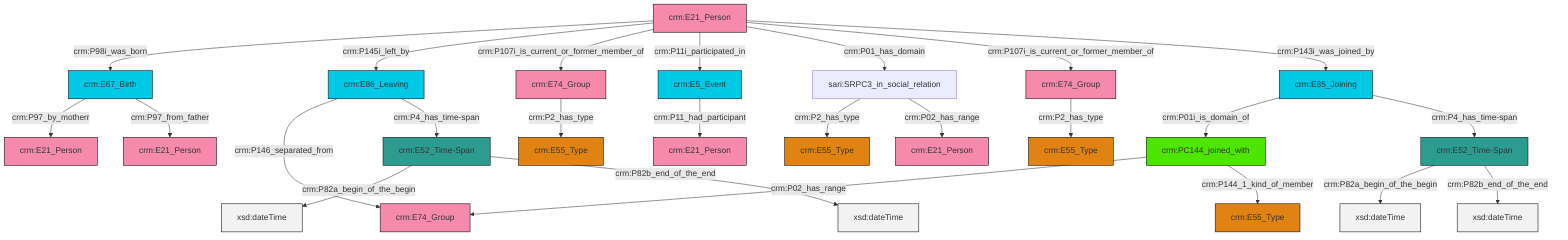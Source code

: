 graph TD
classDef Literal fill:#f2f2f2,stroke:#000000;
classDef CRM_Entity fill:#FFFFFF,stroke:#000000;
classDef Temporal_Entity fill:#00C9E6, stroke:#000000;
classDef Type fill:#E18312, stroke:#000000;
classDef Time-Span fill:#2C9C91, stroke:#000000;
classDef Appellation fill:#FFEB7F, stroke:#000000;
classDef Place fill:#008836, stroke:#000000;
classDef Persistent_Item fill:#B266B2, stroke:#000000;
classDef Conceptual_Object fill:#FFD700, stroke:#000000;
classDef Physical_Thing fill:#D2B48C, stroke:#000000;
classDef Actor fill:#f58aad, stroke:#000000;
classDef PC_Classes fill:#4ce600, stroke:#000000;
classDef Multi fill:#cccccc,stroke:#000000;

2["crm:E5_Event"]:::Temporal_Entity -->|crm:P11_had_participant| 3["crm:E21_Person"]:::Actor
6["crm:E85_Joining"]:::Temporal_Entity -->|crm:P01i_is_domain_of| 7["crm:PC144_joined_with"]:::PC_Classes
7["crm:PC144_joined_with"]:::PC_Classes -->|crm:P02_has_range| 14["crm:E74_Group"]:::Actor
15["crm:E67_Birth"]:::Temporal_Entity -->|crm:P97_by_motherr| 4["crm:E21_Person"]:::Actor
16["crm:E21_Person"]:::Actor -->|crm:P98i_was_born| 15["crm:E67_Birth"]:::Temporal_Entity
17["crm:E86_Leaving"]:::Temporal_Entity -->|crm:P146_separated_from| 14["crm:E74_Group"]:::Actor
20["crm:E52_Time-Span"]:::Time-Span -->|crm:P82a_begin_of_the_begin| 21[xsd:dateTime]:::Literal
15["crm:E67_Birth"]:::Temporal_Entity -->|crm:P97_from_father| 18["crm:E21_Person"]:::Actor
16["crm:E21_Person"]:::Actor -->|crm:P145i_left_by| 17["crm:E86_Leaving"]:::Temporal_Entity
7["crm:PC144_joined_with"]:::PC_Classes -->|crm:P144_1_kind_of_member| 0["crm:E55_Type"]:::Type
26["crm:E52_Time-Span"]:::Time-Span -->|crm:P82a_begin_of_the_begin| 27[xsd:dateTime]:::Literal
26["crm:E52_Time-Span"]:::Time-Span -->|crm:P82b_end_of_the_end| 32[xsd:dateTime]:::Literal
16["crm:E21_Person"]:::Actor -->|crm:P107i_is_current_or_former_member_of| 10["crm:E74_Group"]:::Actor
22["crm:E74_Group"]:::Actor -->|crm:P2_has_type| 8["crm:E55_Type"]:::Type
33["sari:SRPC3_in_social_relation"]:::Default -->|crm:P2_has_type| 34["crm:E55_Type"]:::Type
20["crm:E52_Time-Span"]:::Time-Span -->|crm:P82b_end_of_the_end| 36[xsd:dateTime]:::Literal
16["crm:E21_Person"]:::Actor -->|crm:P11i_participated_in| 2["crm:E5_Event"]:::Temporal_Entity
16["crm:E21_Person"]:::Actor -->|crm:P01_has_domain| 33["sari:SRPC3_in_social_relation"]:::Default
16["crm:E21_Person"]:::Actor -->|crm:P107i_is_current_or_former_member_of| 22["crm:E74_Group"]:::Actor
6["crm:E85_Joining"]:::Temporal_Entity -->|crm:P4_has_time-span| 26["crm:E52_Time-Span"]:::Time-Span
33["sari:SRPC3_in_social_relation"]:::Default -->|crm:P02_has_range| 39["crm:E21_Person"]:::Actor
17["crm:E86_Leaving"]:::Temporal_Entity -->|crm:P4_has_time-span| 20["crm:E52_Time-Span"]:::Time-Span
10["crm:E74_Group"]:::Actor -->|crm:P2_has_type| 12["crm:E55_Type"]:::Type
16["crm:E21_Person"]:::Actor -->|crm:P143i_was_joined_by| 6["crm:E85_Joining"]:::Temporal_Entity